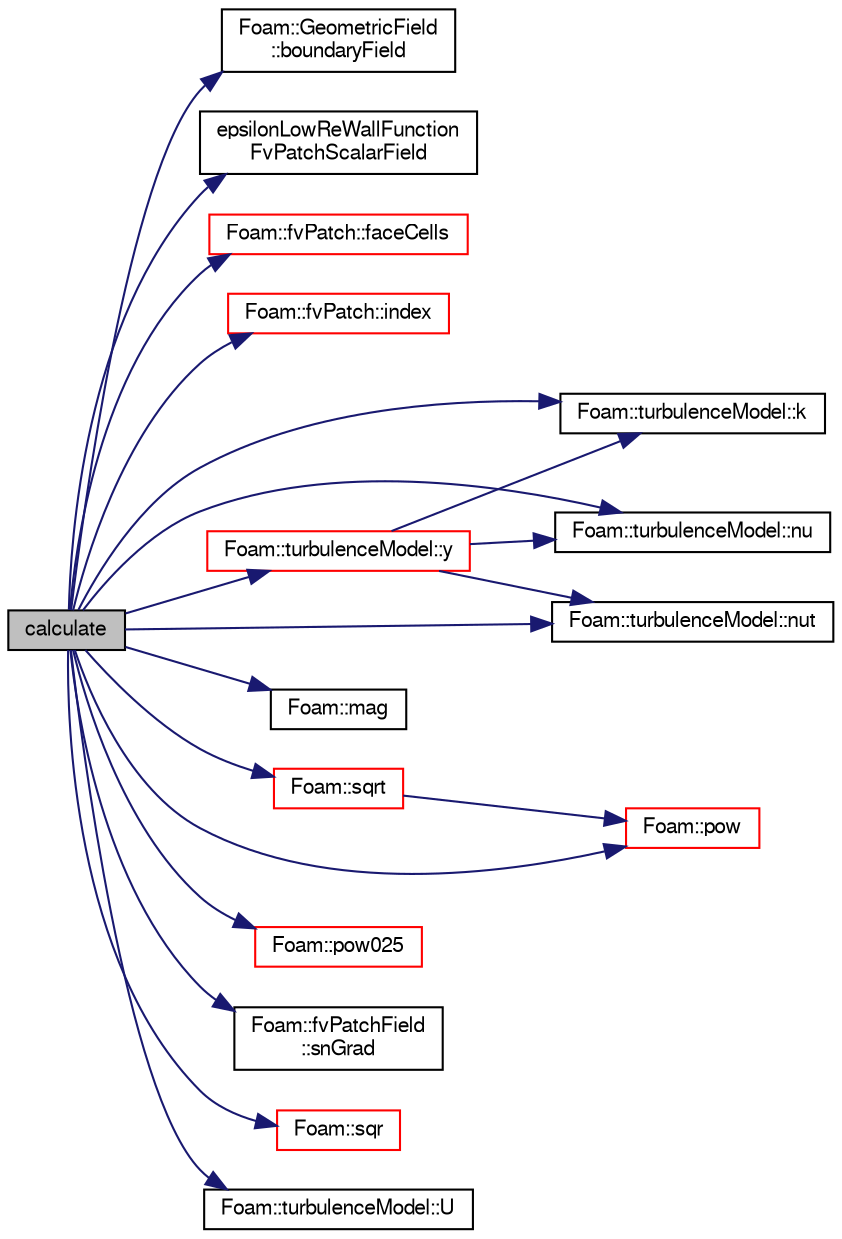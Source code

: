 digraph "calculate"
{
  bgcolor="transparent";
  edge [fontname="FreeSans",fontsize="10",labelfontname="FreeSans",labelfontsize="10"];
  node [fontname="FreeSans",fontsize="10",shape=record];
  rankdir="LR";
  Node397 [label="calculate",height=0.2,width=0.4,color="black", fillcolor="grey75", style="filled", fontcolor="black"];
  Node397 -> Node398 [color="midnightblue",fontsize="10",style="solid",fontname="FreeSans"];
  Node398 [label="Foam::GeometricField\l::boundaryField",height=0.2,width=0.4,color="black",URL="$a22434.html#a3c6c1a789b48ea0c5e8bff64f9c14f2d",tooltip="Return reference to GeometricBoundaryField. "];
  Node397 -> Node399 [color="midnightblue",fontsize="10",style="solid",fontname="FreeSans"];
  Node399 [label="epsilonLowReWallFunction\lFvPatchScalarField",height=0.2,width=0.4,color="black",URL="$a31238.html#a9c81c9d81c1c349a7f8829761e98cf57",tooltip="Construct from patch and internal field. "];
  Node397 -> Node400 [color="midnightblue",fontsize="10",style="solid",fontname="FreeSans"];
  Node400 [label="Foam::fvPatch::faceCells",height=0.2,width=0.4,color="red",URL="$a22870.html#afbfac825732ef2770fff4261b4e930e9",tooltip="Return faceCells. "];
  Node397 -> Node404 [color="midnightblue",fontsize="10",style="solid",fontname="FreeSans"];
  Node404 [label="Foam::fvPatch::index",height=0.2,width=0.4,color="red",URL="$a22870.html#a4a438520bb14406481732edc13c119c7",tooltip="Return the index of this patch in the fvBoundaryMesh. "];
  Node397 -> Node406 [color="midnightblue",fontsize="10",style="solid",fontname="FreeSans"];
  Node406 [label="Foam::turbulenceModel::k",height=0.2,width=0.4,color="black",URL="$a31314.html#a513c40f9ed37e2baed10984c3c4c57a9",tooltip="Return the turbulence kinetic energy. "];
  Node397 -> Node407 [color="midnightblue",fontsize="10",style="solid",fontname="FreeSans"];
  Node407 [label="Foam::mag",height=0.2,width=0.4,color="black",URL="$a21124.html#a929da2a3fdcf3dacbbe0487d3a330dae"];
  Node397 -> Node408 [color="midnightblue",fontsize="10",style="solid",fontname="FreeSans"];
  Node408 [label="Foam::turbulenceModel::nu",height=0.2,width=0.4,color="black",URL="$a31314.html#ad5f81fcd6f7d0ddad1a5fe2a8f08bb3f",tooltip="Return the laminar viscosity. "];
  Node397 -> Node409 [color="midnightblue",fontsize="10",style="solid",fontname="FreeSans"];
  Node409 [label="Foam::turbulenceModel::nut",height=0.2,width=0.4,color="black",URL="$a31314.html#a172707e93d70ead6d609ebf6138e46d9",tooltip="Return the turbulence viscosity. "];
  Node397 -> Node410 [color="midnightblue",fontsize="10",style="solid",fontname="FreeSans"];
  Node410 [label="Foam::pow",height=0.2,width=0.4,color="red",URL="$a21124.html#a7500c8e9d27a442adc75e287de074c7c"];
  Node397 -> Node414 [color="midnightblue",fontsize="10",style="solid",fontname="FreeSans"];
  Node414 [label="Foam::pow025",height=0.2,width=0.4,color="red",URL="$a21124.html#af8d7dc24dfce32ee37c1210e616966e1"];
  Node397 -> Node415 [color="midnightblue",fontsize="10",style="solid",fontname="FreeSans"];
  Node415 [label="Foam::fvPatchField\l::snGrad",height=0.2,width=0.4,color="black",URL="$a22354.html#a4e21804a54c15c57d187b21feff6f267",tooltip="Return patch-normal gradient. "];
  Node397 -> Node416 [color="midnightblue",fontsize="10",style="solid",fontname="FreeSans"];
  Node416 [label="Foam::sqr",height=0.2,width=0.4,color="red",URL="$a21124.html#a277dc11c581d53826ab5090b08f3b17b"];
  Node397 -> Node417 [color="midnightblue",fontsize="10",style="solid",fontname="FreeSans"];
  Node417 [label="Foam::sqrt",height=0.2,width=0.4,color="red",URL="$a21124.html#a8616bd62eebf2342a80222fecb1bda71"];
  Node417 -> Node410 [color="midnightblue",fontsize="10",style="solid",fontname="FreeSans"];
  Node397 -> Node418 [color="midnightblue",fontsize="10",style="solid",fontname="FreeSans"];
  Node418 [label="Foam::turbulenceModel::U",height=0.2,width=0.4,color="black",URL="$a31314.html#a536d168d7b335fe81f506f232b5b4872",tooltip="Access function to velocity field. "];
  Node397 -> Node419 [color="midnightblue",fontsize="10",style="solid",fontname="FreeSans"];
  Node419 [label="Foam::turbulenceModel::y",height=0.2,width=0.4,color="red",URL="$a31314.html#a152c527a6b3137685b03893a7a3a73eb",tooltip="Return the near wall distances. "];
  Node419 -> Node408 [color="midnightblue",fontsize="10",style="solid",fontname="FreeSans"];
  Node419 -> Node409 [color="midnightblue",fontsize="10",style="solid",fontname="FreeSans"];
  Node419 -> Node406 [color="midnightblue",fontsize="10",style="solid",fontname="FreeSans"];
}
